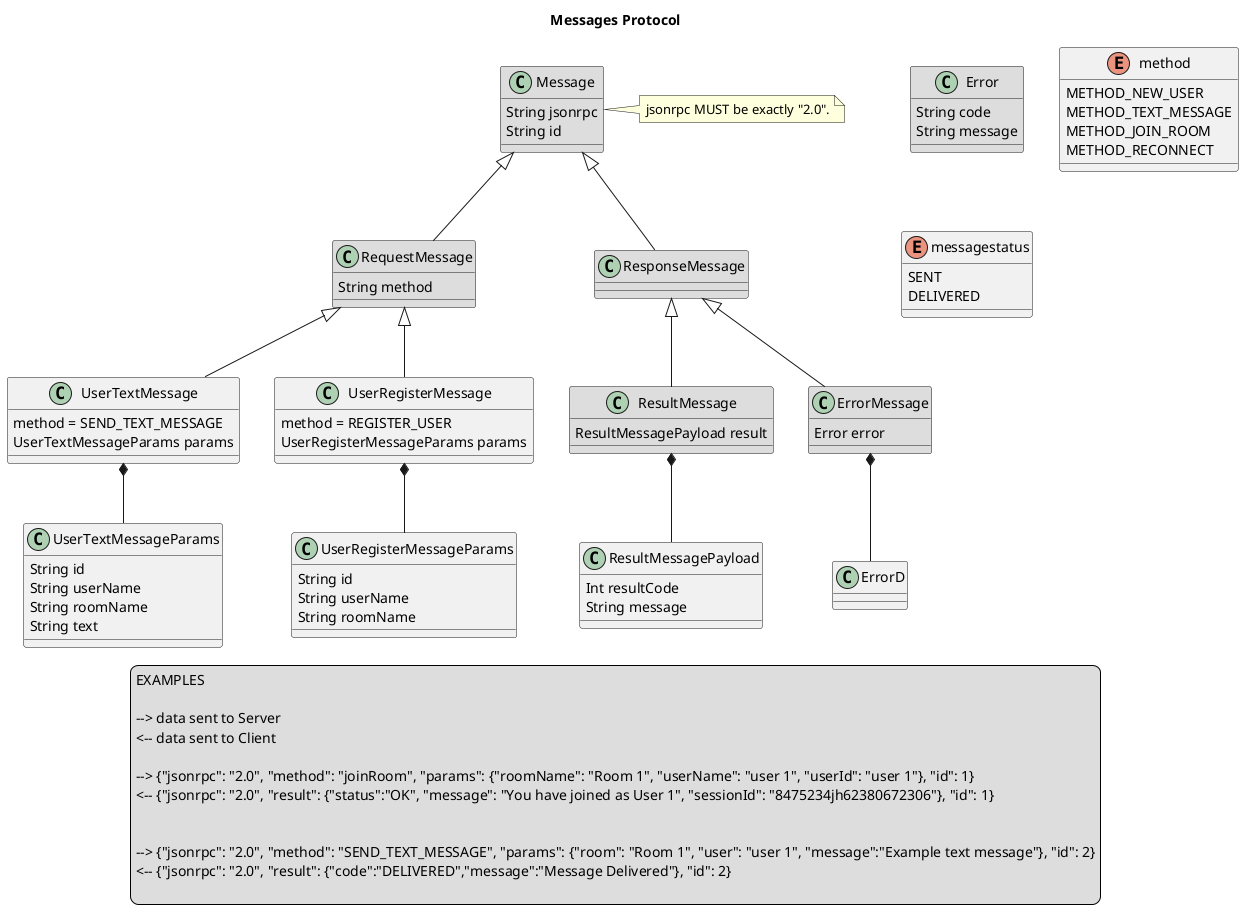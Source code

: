 @startuml

title Messages Protocol

class Message #DDDDDD {
  String jsonrpc   
  String id

}
note right
    jsonrpc MUST be exactly "2.0".
    end note

class RequestMessage #DDDDDD{
    String method
}

class UserTextMessage{
    method = SEND_TEXT_MESSAGE
    UserTextMessageParams params
}

class UserTextMessageParams{
    String id
    String userName
    String roomName
    String text
}

class UserRegisterMessage{
    method = REGISTER_USER
    UserRegisterMessageParams params
}

class UserRegisterMessageParams{
    String id
    String userName
    String roomName
}

class ResponseMessage #DDDDDD{
}

class ResultMessage #DDDDDD{
    ResultMessagePayload result
}

class ResultMessagePayload{
    Int resultCode
    String message
}

class ErrorMessage #DDDDDD{
    Error error
}

class Error #DDDDDD{
    String code
    String message

}

enum method{
  METHOD_NEW_USER
  METHOD_TEXT_MESSAGE
  METHOD_JOIN_ROOM
  METHOD_RECONNECT
}

enum messagestatus{
    SENT
    DELIVERED
}


Message <|-down- RequestMessage
Message <|-down- ResponseMessage
ResponseMessage <|-down- ErrorMessage
ResponseMessage <|-down- ResultMessage

RequestMessage <|-down- UserRegisterMessage
RequestMessage <|-down- UserTextMessage

ErrorMessage *-down- ErrorD
UserTextMessage *-down- UserTextMessageParams
UserRegisterMessage *-down- UserRegisterMessageParams

ResultMessage *-down- ResultMessagePayload


legend
EXAMPLES

--> data sent to Server
<-- data sent to Client

--> {"jsonrpc": "2.0", "method": "joinRoom", "params": {"roomName": "Room 1", "userName": "user 1", "userId": "user 1"}, "id": 1}
<-- {"jsonrpc": "2.0", "result": {"status":"OK", "message": "You have joined as User 1", "sessionId": "8475234jh62380672306"}, "id": 1}


--> {"jsonrpc": "2.0", "method": "SEND_TEXT_MESSAGE", "params": {"room": "Room 1", "user": "user 1", "message":"Example text message"}, "id": 2}
<-- {"jsonrpc": "2.0", "result": {"code":"DELIVERED","message":"Message Delivered"}, "id": 2}

end legend


@enduml